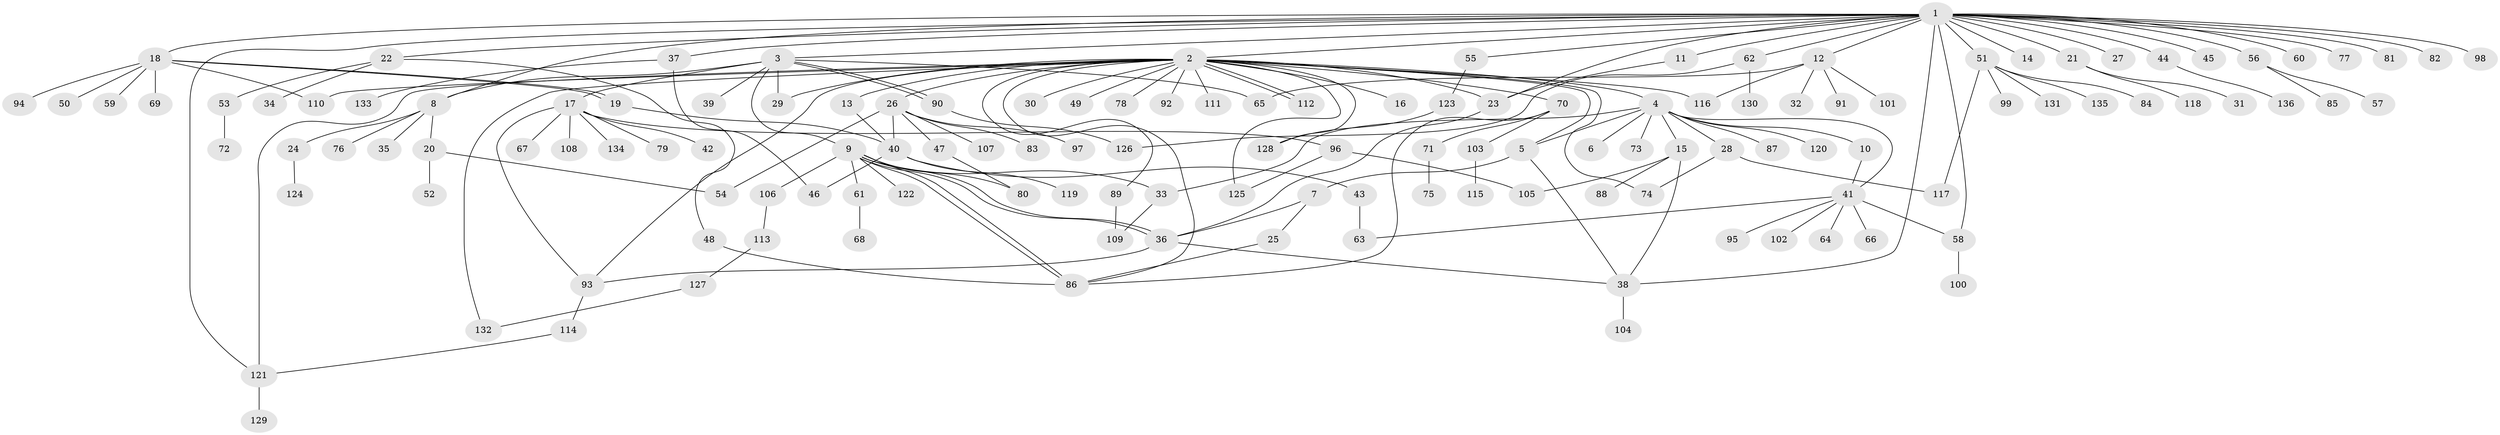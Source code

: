 // Generated by graph-tools (version 1.1) at 2025/46/03/09/25 04:46:54]
// undirected, 136 vertices, 178 edges
graph export_dot {
graph [start="1"]
  node [color=gray90,style=filled];
  1;
  2;
  3;
  4;
  5;
  6;
  7;
  8;
  9;
  10;
  11;
  12;
  13;
  14;
  15;
  16;
  17;
  18;
  19;
  20;
  21;
  22;
  23;
  24;
  25;
  26;
  27;
  28;
  29;
  30;
  31;
  32;
  33;
  34;
  35;
  36;
  37;
  38;
  39;
  40;
  41;
  42;
  43;
  44;
  45;
  46;
  47;
  48;
  49;
  50;
  51;
  52;
  53;
  54;
  55;
  56;
  57;
  58;
  59;
  60;
  61;
  62;
  63;
  64;
  65;
  66;
  67;
  68;
  69;
  70;
  71;
  72;
  73;
  74;
  75;
  76;
  77;
  78;
  79;
  80;
  81;
  82;
  83;
  84;
  85;
  86;
  87;
  88;
  89;
  90;
  91;
  92;
  93;
  94;
  95;
  96;
  97;
  98;
  99;
  100;
  101;
  102;
  103;
  104;
  105;
  106;
  107;
  108;
  109;
  110;
  111;
  112;
  113;
  114;
  115;
  116;
  117;
  118;
  119;
  120;
  121;
  122;
  123;
  124;
  125;
  126;
  127;
  128;
  129;
  130;
  131;
  132;
  133;
  134;
  135;
  136;
  1 -- 2;
  1 -- 3;
  1 -- 8;
  1 -- 11;
  1 -- 12;
  1 -- 14;
  1 -- 18;
  1 -- 21;
  1 -- 22;
  1 -- 23;
  1 -- 27;
  1 -- 37;
  1 -- 38;
  1 -- 44;
  1 -- 45;
  1 -- 51;
  1 -- 55;
  1 -- 56;
  1 -- 58;
  1 -- 60;
  1 -- 62;
  1 -- 77;
  1 -- 81;
  1 -- 82;
  1 -- 98;
  1 -- 121;
  2 -- 4;
  2 -- 5;
  2 -- 13;
  2 -- 16;
  2 -- 23;
  2 -- 26;
  2 -- 29;
  2 -- 30;
  2 -- 49;
  2 -- 70;
  2 -- 74;
  2 -- 78;
  2 -- 86;
  2 -- 89;
  2 -- 92;
  2 -- 93;
  2 -- 110;
  2 -- 111;
  2 -- 112;
  2 -- 112;
  2 -- 116;
  2 -- 121;
  2 -- 125;
  2 -- 128;
  2 -- 132;
  3 -- 8;
  3 -- 9;
  3 -- 17;
  3 -- 29;
  3 -- 39;
  3 -- 65;
  3 -- 90;
  3 -- 90;
  4 -- 5;
  4 -- 6;
  4 -- 10;
  4 -- 15;
  4 -- 28;
  4 -- 33;
  4 -- 41;
  4 -- 73;
  4 -- 87;
  4 -- 120;
  5 -- 7;
  5 -- 38;
  7 -- 25;
  7 -- 36;
  8 -- 20;
  8 -- 24;
  8 -- 35;
  8 -- 76;
  9 -- 33;
  9 -- 36;
  9 -- 36;
  9 -- 61;
  9 -- 80;
  9 -- 86;
  9 -- 86;
  9 -- 106;
  9 -- 122;
  10 -- 41;
  11 -- 23;
  12 -- 32;
  12 -- 65;
  12 -- 91;
  12 -- 101;
  12 -- 116;
  13 -- 40;
  15 -- 38;
  15 -- 88;
  15 -- 105;
  17 -- 42;
  17 -- 67;
  17 -- 79;
  17 -- 93;
  17 -- 96;
  17 -- 108;
  17 -- 134;
  18 -- 19;
  18 -- 19;
  18 -- 50;
  18 -- 59;
  18 -- 69;
  18 -- 94;
  18 -- 110;
  19 -- 40;
  20 -- 52;
  20 -- 54;
  21 -- 31;
  21 -- 118;
  22 -- 34;
  22 -- 48;
  22 -- 53;
  23 -- 36;
  24 -- 124;
  25 -- 86;
  26 -- 40;
  26 -- 47;
  26 -- 54;
  26 -- 83;
  26 -- 97;
  26 -- 107;
  28 -- 74;
  28 -- 117;
  33 -- 109;
  36 -- 38;
  36 -- 93;
  37 -- 46;
  37 -- 133;
  38 -- 104;
  40 -- 43;
  40 -- 46;
  40 -- 119;
  41 -- 58;
  41 -- 63;
  41 -- 64;
  41 -- 66;
  41 -- 95;
  41 -- 102;
  43 -- 63;
  44 -- 136;
  47 -- 80;
  48 -- 86;
  51 -- 84;
  51 -- 99;
  51 -- 117;
  51 -- 131;
  51 -- 135;
  53 -- 72;
  55 -- 123;
  56 -- 57;
  56 -- 85;
  58 -- 100;
  61 -- 68;
  62 -- 126;
  62 -- 130;
  70 -- 71;
  70 -- 86;
  70 -- 103;
  71 -- 75;
  89 -- 109;
  90 -- 126;
  93 -- 114;
  96 -- 105;
  96 -- 125;
  103 -- 115;
  106 -- 113;
  113 -- 127;
  114 -- 121;
  121 -- 129;
  123 -- 128;
  127 -- 132;
}
